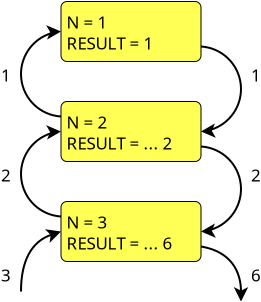 <?xml version="1.0" encoding="UTF-8"?>
<dia:diagram xmlns:dia="http://www.lysator.liu.se/~alla/dia/">
  <dia:layer name="Background" visible="true" active="true">
    <dia:object type="Flowchart - Box" version="0" id="O0">
      <dia:attribute name="obj_pos">
        <dia:point val="3,6"/>
      </dia:attribute>
      <dia:attribute name="obj_bb">
        <dia:rectangle val="2.975,5.975;10.025,9.025"/>
      </dia:attribute>
      <dia:attribute name="elem_corner">
        <dia:point val="3,6"/>
      </dia:attribute>
      <dia:attribute name="elem_width">
        <dia:real val="7"/>
      </dia:attribute>
      <dia:attribute name="elem_height">
        <dia:real val="3"/>
      </dia:attribute>
      <dia:attribute name="border_width">
        <dia:real val="0.05"/>
      </dia:attribute>
      <dia:attribute name="inner_color">
        <dia:color val="#ffff55"/>
      </dia:attribute>
      <dia:attribute name="show_background">
        <dia:boolean val="true"/>
      </dia:attribute>
      <dia:attribute name="corner_radius">
        <dia:real val="0.3"/>
      </dia:attribute>
      <dia:attribute name="padding">
        <dia:real val="0.3"/>
      </dia:attribute>
      <dia:attribute name="text">
        <dia:composite type="text">
          <dia:attribute name="string">
            <dia:string>#N = 1
RESULT = 1#</dia:string>
          </dia:attribute>
          <dia:attribute name="font">
            <dia:font family="sans" style="0" name="Helvetica"/>
          </dia:attribute>
          <dia:attribute name="height">
            <dia:real val="1.058"/>
          </dia:attribute>
          <dia:attribute name="pos">
            <dia:point val="3.275,7.229"/>
          </dia:attribute>
          <dia:attribute name="color">
            <dia:color val="#000000"/>
          </dia:attribute>
          <dia:attribute name="alignment">
            <dia:enum val="0"/>
          </dia:attribute>
        </dia:composite>
      </dia:attribute>
    </dia:object>
    <dia:object type="Flowchart - Box" version="0" id="O1">
      <dia:attribute name="obj_pos">
        <dia:point val="3,11"/>
      </dia:attribute>
      <dia:attribute name="obj_bb">
        <dia:rectangle val="2.975,10.975;10.025,14.025"/>
      </dia:attribute>
      <dia:attribute name="elem_corner">
        <dia:point val="3,11"/>
      </dia:attribute>
      <dia:attribute name="elem_width">
        <dia:real val="7"/>
      </dia:attribute>
      <dia:attribute name="elem_height">
        <dia:real val="3"/>
      </dia:attribute>
      <dia:attribute name="border_width">
        <dia:real val="0.05"/>
      </dia:attribute>
      <dia:attribute name="inner_color">
        <dia:color val="#ffff55"/>
      </dia:attribute>
      <dia:attribute name="show_background">
        <dia:boolean val="true"/>
      </dia:attribute>
      <dia:attribute name="corner_radius">
        <dia:real val="0.3"/>
      </dia:attribute>
      <dia:attribute name="padding">
        <dia:real val="0.3"/>
      </dia:attribute>
      <dia:attribute name="text">
        <dia:composite type="text">
          <dia:attribute name="string">
            <dia:string>#N = 2
RESULT = ... 2#</dia:string>
          </dia:attribute>
          <dia:attribute name="font">
            <dia:font family="sans" style="0" name="Helvetica"/>
          </dia:attribute>
          <dia:attribute name="height">
            <dia:real val="1.058"/>
          </dia:attribute>
          <dia:attribute name="pos">
            <dia:point val="3.275,12.229"/>
          </dia:attribute>
          <dia:attribute name="color">
            <dia:color val="#000000"/>
          </dia:attribute>
          <dia:attribute name="alignment">
            <dia:enum val="0"/>
          </dia:attribute>
        </dia:composite>
      </dia:attribute>
    </dia:object>
    <dia:object type="Flowchart - Box" version="0" id="O2">
      <dia:attribute name="obj_pos">
        <dia:point val="3,16"/>
      </dia:attribute>
      <dia:attribute name="obj_bb">
        <dia:rectangle val="2.975,15.975;10.025,19.025"/>
      </dia:attribute>
      <dia:attribute name="elem_corner">
        <dia:point val="3,16"/>
      </dia:attribute>
      <dia:attribute name="elem_width">
        <dia:real val="7"/>
      </dia:attribute>
      <dia:attribute name="elem_height">
        <dia:real val="3"/>
      </dia:attribute>
      <dia:attribute name="border_width">
        <dia:real val="0.05"/>
      </dia:attribute>
      <dia:attribute name="inner_color">
        <dia:color val="#ffff55"/>
      </dia:attribute>
      <dia:attribute name="show_background">
        <dia:boolean val="true"/>
      </dia:attribute>
      <dia:attribute name="corner_radius">
        <dia:real val="0.3"/>
      </dia:attribute>
      <dia:attribute name="padding">
        <dia:real val="0.3"/>
      </dia:attribute>
      <dia:attribute name="text">
        <dia:composite type="text">
          <dia:attribute name="string">
            <dia:string>#N = 3
RESULT = ... 6#</dia:string>
          </dia:attribute>
          <dia:attribute name="font">
            <dia:font family="sans" style="0" name="Helvetica"/>
          </dia:attribute>
          <dia:attribute name="height">
            <dia:real val="1.058"/>
          </dia:attribute>
          <dia:attribute name="pos">
            <dia:point val="3.275,17.229"/>
          </dia:attribute>
          <dia:attribute name="color">
            <dia:color val="#000000"/>
          </dia:attribute>
          <dia:attribute name="alignment">
            <dia:enum val="0"/>
          </dia:attribute>
        </dia:composite>
      </dia:attribute>
    </dia:object>
    <dia:object type="Standard - BezierLine" version="0" id="O3">
      <dia:attribute name="obj_pos">
        <dia:point val="1,20.5"/>
      </dia:attribute>
      <dia:attribute name="obj_bb">
        <dia:rectangle val="0.95,17.386;3,20.55"/>
      </dia:attribute>
      <dia:attribute name="bez_points">
        <dia:point val="1,20.5"/>
        <dia:point val="1,19"/>
        <dia:point val="1.5,18"/>
        <dia:point val="3,17.5"/>
      </dia:attribute>
      <dia:attribute name="corner_types">
        <dia:enum val="0"/>
        <dia:enum val="0"/>
      </dia:attribute>
      <dia:attribute name="end_arrow">
        <dia:enum val="22"/>
      </dia:attribute>
      <dia:attribute name="end_arrow_length">
        <dia:real val="0.5"/>
      </dia:attribute>
      <dia:attribute name="end_arrow_width">
        <dia:real val="0.5"/>
      </dia:attribute>
      <dia:connections>
        <dia:connection handle="3" to="O2" connection="7"/>
      </dia:connections>
    </dia:object>
    <dia:object type="Standard - Arc" version="0" id="O4">
      <dia:attribute name="obj_pos">
        <dia:point val="3,16.75"/>
      </dia:attribute>
      <dia:attribute name="obj_bb">
        <dia:rectangle val="0.95,12.183;3.05,16.8"/>
      </dia:attribute>
      <dia:attribute name="conn_endpoints">
        <dia:point val="3,16.75"/>
        <dia:point val="3,12.5"/>
      </dia:attribute>
      <dia:attribute name="curve_distance">
        <dia:real val="-2"/>
      </dia:attribute>
      <dia:attribute name="end_arrow">
        <dia:enum val="22"/>
      </dia:attribute>
      <dia:attribute name="end_arrow_length">
        <dia:real val="0.5"/>
      </dia:attribute>
      <dia:attribute name="end_arrow_width">
        <dia:real val="0.5"/>
      </dia:attribute>
      <dia:connections>
        <dia:connection handle="0" to="O2" connection="5"/>
        <dia:connection handle="1" to="O1" connection="7"/>
      </dia:connections>
    </dia:object>
    <dia:object type="Standard - Arc" version="0" id="O5">
      <dia:attribute name="obj_pos">
        <dia:point val="3,11.75"/>
      </dia:attribute>
      <dia:attribute name="obj_bb">
        <dia:rectangle val="0.95,7.183;3.05,11.8"/>
      </dia:attribute>
      <dia:attribute name="conn_endpoints">
        <dia:point val="3,11.75"/>
        <dia:point val="3,7.5"/>
      </dia:attribute>
      <dia:attribute name="curve_distance">
        <dia:real val="-2"/>
      </dia:attribute>
      <dia:attribute name="end_arrow">
        <dia:enum val="22"/>
      </dia:attribute>
      <dia:attribute name="end_arrow_length">
        <dia:real val="0.5"/>
      </dia:attribute>
      <dia:attribute name="end_arrow_width">
        <dia:real val="0.5"/>
      </dia:attribute>
      <dia:connections>
        <dia:connection handle="0" to="O1" connection="5"/>
        <dia:connection handle="1" to="O0" connection="7"/>
      </dia:connections>
    </dia:object>
    <dia:object type="Standard - Arc" version="0" id="O6">
      <dia:attribute name="obj_pos">
        <dia:point val="10,8.25"/>
      </dia:attribute>
      <dia:attribute name="obj_bb">
        <dia:rectangle val="9.95,8.2;12.05,12.817"/>
      </dia:attribute>
      <dia:attribute name="conn_endpoints">
        <dia:point val="10,8.25"/>
        <dia:point val="10,12.5"/>
      </dia:attribute>
      <dia:attribute name="curve_distance">
        <dia:real val="-2"/>
      </dia:attribute>
      <dia:attribute name="end_arrow">
        <dia:enum val="22"/>
      </dia:attribute>
      <dia:attribute name="end_arrow_length">
        <dia:real val="0.5"/>
      </dia:attribute>
      <dia:attribute name="end_arrow_width">
        <dia:real val="0.5"/>
      </dia:attribute>
      <dia:connections>
        <dia:connection handle="0" to="O0" connection="10"/>
        <dia:connection handle="1" to="O1" connection="8"/>
      </dia:connections>
    </dia:object>
    <dia:object type="Standard - Arc" version="0" id="O7">
      <dia:attribute name="obj_pos">
        <dia:point val="10,13.25"/>
      </dia:attribute>
      <dia:attribute name="obj_bb">
        <dia:rectangle val="9.95,13.2;12.05,17.817"/>
      </dia:attribute>
      <dia:attribute name="conn_endpoints">
        <dia:point val="10,13.25"/>
        <dia:point val="10,17.5"/>
      </dia:attribute>
      <dia:attribute name="curve_distance">
        <dia:real val="-2"/>
      </dia:attribute>
      <dia:attribute name="end_arrow">
        <dia:enum val="22"/>
      </dia:attribute>
      <dia:attribute name="end_arrow_length">
        <dia:real val="0.5"/>
      </dia:attribute>
      <dia:attribute name="end_arrow_width">
        <dia:real val="0.5"/>
      </dia:attribute>
      <dia:connections>
        <dia:connection handle="0" to="O1" connection="10"/>
        <dia:connection handle="1" to="O2" connection="8"/>
      </dia:connections>
    </dia:object>
    <dia:object type="Standard - BezierLine" version="0" id="O8">
      <dia:attribute name="obj_pos">
        <dia:point val="10,18.25"/>
      </dia:attribute>
      <dia:attribute name="obj_bb">
        <dia:rectangle val="9.942,18.192;12.362,21"/>
      </dia:attribute>
      <dia:attribute name="bez_points">
        <dia:point val="10,18.25"/>
        <dia:point val="11.5,18.5"/>
        <dia:point val="12,19.5"/>
        <dia:point val="12,21"/>
      </dia:attribute>
      <dia:attribute name="corner_types">
        <dia:enum val="0"/>
        <dia:enum val="0"/>
      </dia:attribute>
      <dia:attribute name="end_arrow">
        <dia:enum val="22"/>
      </dia:attribute>
      <dia:attribute name="end_arrow_length">
        <dia:real val="0.5"/>
      </dia:attribute>
      <dia:attribute name="end_arrow_width">
        <dia:real val="0.5"/>
      </dia:attribute>
      <dia:connections>
        <dia:connection handle="0" to="O2" connection="10"/>
      </dia:connections>
    </dia:object>
    <dia:object type="Standard - Text" version="1" id="O9">
      <dia:attribute name="obj_pos">
        <dia:point val="0,10"/>
      </dia:attribute>
      <dia:attribute name="obj_bb">
        <dia:rectangle val="0,9.213;0.537,10.2"/>
      </dia:attribute>
      <dia:attribute name="text">
        <dia:composite type="text">
          <dia:attribute name="string">
            <dia:string>#1#</dia:string>
          </dia:attribute>
          <dia:attribute name="font">
            <dia:font family="sans" style="0" name="Helvetica"/>
          </dia:attribute>
          <dia:attribute name="height">
            <dia:real val="1.058"/>
          </dia:attribute>
          <dia:attribute name="pos">
            <dia:point val="0,10"/>
          </dia:attribute>
          <dia:attribute name="color">
            <dia:color val="#000000"/>
          </dia:attribute>
          <dia:attribute name="alignment">
            <dia:enum val="0"/>
          </dia:attribute>
        </dia:composite>
      </dia:attribute>
      <dia:attribute name="valign">
        <dia:enum val="3"/>
      </dia:attribute>
    </dia:object>
    <dia:object type="Standard - Text" version="1" id="O10">
      <dia:attribute name="obj_pos">
        <dia:point val="0,15"/>
      </dia:attribute>
      <dia:attribute name="obj_bb">
        <dia:rectangle val="0,14.213;0.537,15.2"/>
      </dia:attribute>
      <dia:attribute name="text">
        <dia:composite type="text">
          <dia:attribute name="string">
            <dia:string>#2#</dia:string>
          </dia:attribute>
          <dia:attribute name="font">
            <dia:font family="sans" style="0" name="Helvetica"/>
          </dia:attribute>
          <dia:attribute name="height">
            <dia:real val="1.058"/>
          </dia:attribute>
          <dia:attribute name="pos">
            <dia:point val="0,15"/>
          </dia:attribute>
          <dia:attribute name="color">
            <dia:color val="#000000"/>
          </dia:attribute>
          <dia:attribute name="alignment">
            <dia:enum val="0"/>
          </dia:attribute>
        </dia:composite>
      </dia:attribute>
      <dia:attribute name="valign">
        <dia:enum val="3"/>
      </dia:attribute>
    </dia:object>
    <dia:object type="Standard - Text" version="1" id="O11">
      <dia:attribute name="obj_pos">
        <dia:point val="0,20"/>
      </dia:attribute>
      <dia:attribute name="obj_bb">
        <dia:rectangle val="0,19.212;0.537,20.2"/>
      </dia:attribute>
      <dia:attribute name="text">
        <dia:composite type="text">
          <dia:attribute name="string">
            <dia:string>#3#</dia:string>
          </dia:attribute>
          <dia:attribute name="font">
            <dia:font family="sans" style="0" name="Helvetica"/>
          </dia:attribute>
          <dia:attribute name="height">
            <dia:real val="1.058"/>
          </dia:attribute>
          <dia:attribute name="pos">
            <dia:point val="0,20"/>
          </dia:attribute>
          <dia:attribute name="color">
            <dia:color val="#000000"/>
          </dia:attribute>
          <dia:attribute name="alignment">
            <dia:enum val="0"/>
          </dia:attribute>
        </dia:composite>
      </dia:attribute>
      <dia:attribute name="valign">
        <dia:enum val="3"/>
      </dia:attribute>
    </dia:object>
    <dia:object type="Standard - Text" version="1" id="O12">
      <dia:attribute name="obj_pos">
        <dia:point val="13,10"/>
      </dia:attribute>
      <dia:attribute name="obj_bb">
        <dia:rectangle val="12.463,9.213;13,10.2"/>
      </dia:attribute>
      <dia:attribute name="text">
        <dia:composite type="text">
          <dia:attribute name="string">
            <dia:string>#1#</dia:string>
          </dia:attribute>
          <dia:attribute name="font">
            <dia:font family="sans" style="0" name="Helvetica"/>
          </dia:attribute>
          <dia:attribute name="height">
            <dia:real val="1.058"/>
          </dia:attribute>
          <dia:attribute name="pos">
            <dia:point val="13,10"/>
          </dia:attribute>
          <dia:attribute name="color">
            <dia:color val="#000000"/>
          </dia:attribute>
          <dia:attribute name="alignment">
            <dia:enum val="2"/>
          </dia:attribute>
        </dia:composite>
      </dia:attribute>
      <dia:attribute name="valign">
        <dia:enum val="3"/>
      </dia:attribute>
    </dia:object>
    <dia:object type="Standard - Text" version="1" id="O13">
      <dia:attribute name="obj_pos">
        <dia:point val="13,15"/>
      </dia:attribute>
      <dia:attribute name="obj_bb">
        <dia:rectangle val="12.463,14.213;13,15.2"/>
      </dia:attribute>
      <dia:attribute name="text">
        <dia:composite type="text">
          <dia:attribute name="string">
            <dia:string>#2#</dia:string>
          </dia:attribute>
          <dia:attribute name="font">
            <dia:font family="sans" style="0" name="Helvetica"/>
          </dia:attribute>
          <dia:attribute name="height">
            <dia:real val="1.058"/>
          </dia:attribute>
          <dia:attribute name="pos">
            <dia:point val="13,15"/>
          </dia:attribute>
          <dia:attribute name="color">
            <dia:color val="#000000"/>
          </dia:attribute>
          <dia:attribute name="alignment">
            <dia:enum val="2"/>
          </dia:attribute>
        </dia:composite>
      </dia:attribute>
      <dia:attribute name="valign">
        <dia:enum val="3"/>
      </dia:attribute>
    </dia:object>
    <dia:object type="Standard - Text" version="1" id="O14">
      <dia:attribute name="obj_pos">
        <dia:point val="13,20"/>
      </dia:attribute>
      <dia:attribute name="obj_bb">
        <dia:rectangle val="12.463,19.212;13,20.2"/>
      </dia:attribute>
      <dia:attribute name="text">
        <dia:composite type="text">
          <dia:attribute name="string">
            <dia:string>#6#</dia:string>
          </dia:attribute>
          <dia:attribute name="font">
            <dia:font family="sans" style="0" name="Helvetica"/>
          </dia:attribute>
          <dia:attribute name="height">
            <dia:real val="1.058"/>
          </dia:attribute>
          <dia:attribute name="pos">
            <dia:point val="13,20"/>
          </dia:attribute>
          <dia:attribute name="color">
            <dia:color val="#000000"/>
          </dia:attribute>
          <dia:attribute name="alignment">
            <dia:enum val="2"/>
          </dia:attribute>
        </dia:composite>
      </dia:attribute>
      <dia:attribute name="valign">
        <dia:enum val="3"/>
      </dia:attribute>
    </dia:object>
  </dia:layer>
</dia:diagram>
